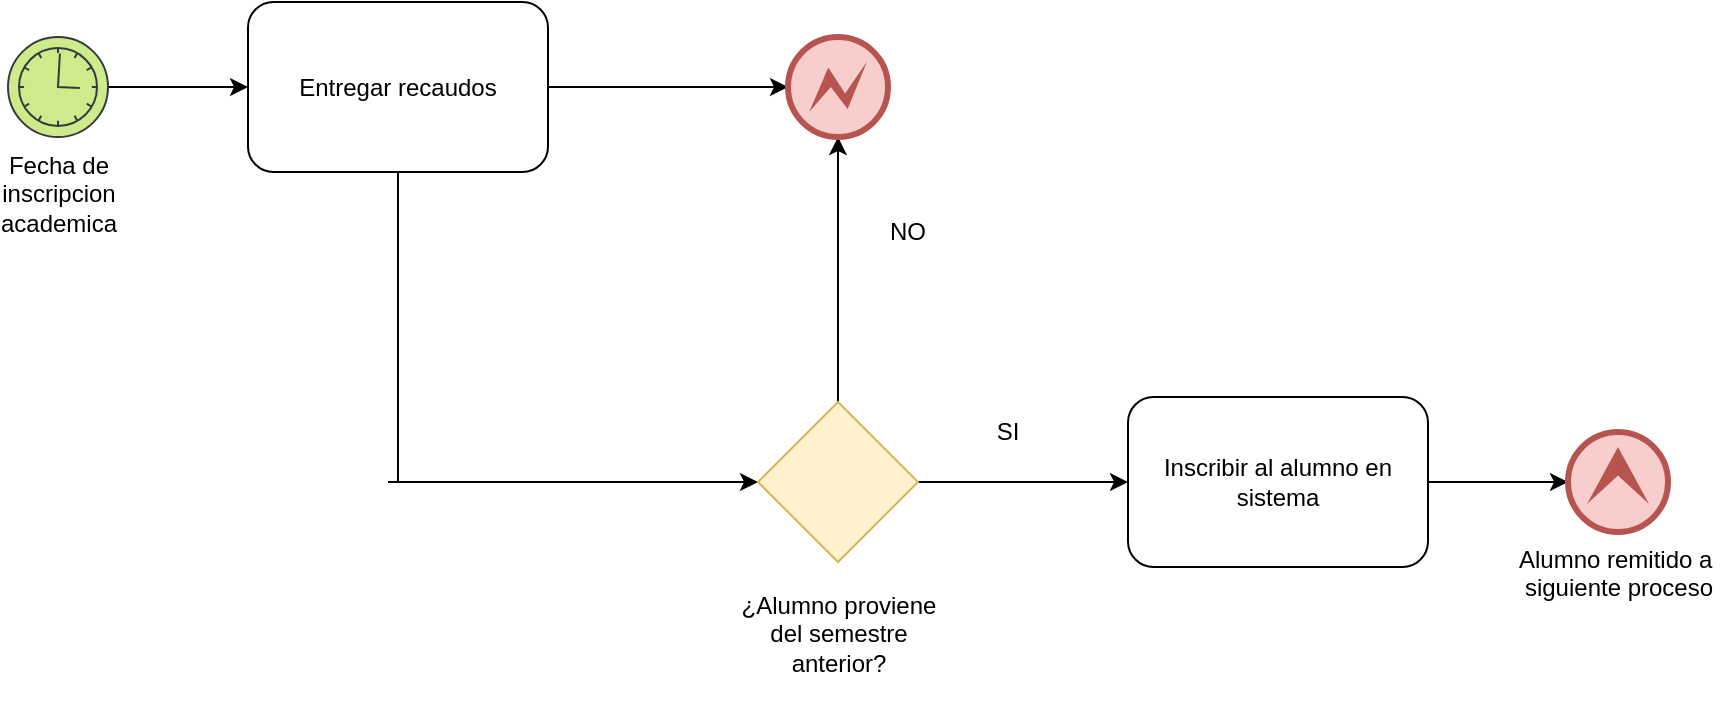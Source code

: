 <mxfile version="20.2.3" type="device"><diagram id="UdlDsa_mdp8liJgEaQET" name="Página-1"><mxGraphModel dx="1153" dy="721" grid="1" gridSize="10" guides="1" tooltips="1" connect="1" arrows="1" fold="1" page="1" pageScale="1" pageWidth="827" pageHeight="1169" math="0" shadow="0"><root><mxCell id="0"/><mxCell id="1" parent="0"/><mxCell id="hba8z5tfMxQEw57NzGwH-8" style="edgeStyle=orthogonalEdgeStyle;rounded=0;orthogonalLoop=1;jettySize=auto;html=1;entryX=0;entryY=0.5;entryDx=0;entryDy=0;entryPerimeter=0;" edge="1" parent="1" source="bkXg7s3gmlsYqQlyLjDE-2" target="hba8z5tfMxQEw57NzGwH-19"><mxGeometry relative="1" as="geometry"><mxPoint x="370" y="152.5" as="targetPoint"/></mxGeometry></mxCell><mxCell id="hba8z5tfMxQEw57NzGwH-10" style="edgeStyle=orthogonalEdgeStyle;rounded=0;orthogonalLoop=1;jettySize=auto;html=1;endArrow=none;endFill=0;" edge="1" parent="1" source="bkXg7s3gmlsYqQlyLjDE-2"><mxGeometry relative="1" as="geometry"><mxPoint x="225" y="350" as="targetPoint"/></mxGeometry></mxCell><mxCell id="bkXg7s3gmlsYqQlyLjDE-2" value="Entregar recaudos" style="rounded=1;whiteSpace=wrap;html=1;" parent="1" vertex="1"><mxGeometry x="150" y="110" width="150" height="85" as="geometry"/></mxCell><mxCell id="hba8z5tfMxQEw57NzGwH-7" style="edgeStyle=orthogonalEdgeStyle;rounded=0;orthogonalLoop=1;jettySize=auto;html=1;entryX=0;entryY=0.5;entryDx=0;entryDy=0;" edge="1" parent="1" source="hba8z5tfMxQEw57NzGwH-4" target="bkXg7s3gmlsYqQlyLjDE-2"><mxGeometry relative="1" as="geometry"/></mxCell><mxCell id="hba8z5tfMxQEw57NzGwH-4" value="Fecha de &lt;br&gt;inscripcion&lt;br&gt;academica" style="points=[[0.145,0.145,0],[0.5,0,0],[0.855,0.145,0],[1,0.5,0],[0.855,0.855,0],[0.5,1,0],[0.145,0.855,0],[0,0.5,0]];shape=mxgraph.bpmn.event;html=1;verticalLabelPosition=bottom;labelBackgroundColor=#ffffff;verticalAlign=top;align=center;perimeter=ellipsePerimeter;outlineConnect=0;aspect=fixed;outline=standard;symbol=timer;fillColor=#cdeb8b;strokeColor=#36393d;" vertex="1" parent="1"><mxGeometry x="30" y="127.5" width="50" height="50" as="geometry"/></mxCell><mxCell id="hba8z5tfMxQEw57NzGwH-16" style="edgeStyle=orthogonalEdgeStyle;rounded=0;orthogonalLoop=1;jettySize=auto;html=1;startArrow=none;startFill=0;endArrow=classic;endFill=1;" edge="1" parent="1" source="hba8z5tfMxQEw57NzGwH-5"><mxGeometry relative="1" as="geometry"><mxPoint x="810" y="350" as="targetPoint"/></mxGeometry></mxCell><mxCell id="hba8z5tfMxQEw57NzGwH-5" value="Inscribir al alumno en sistema" style="rounded=1;whiteSpace=wrap;html=1;" vertex="1" parent="1"><mxGeometry x="590" y="307.5" width="150" height="85" as="geometry"/></mxCell><mxCell id="hba8z5tfMxQEw57NzGwH-9" style="edgeStyle=orthogonalEdgeStyle;rounded=0;orthogonalLoop=1;jettySize=auto;html=1;entryX=0.5;entryY=1;entryDx=0;entryDy=0;entryPerimeter=0;" edge="1" parent="1" source="hba8z5tfMxQEw57NzGwH-6" target="hba8z5tfMxQEw57NzGwH-19"><mxGeometry relative="1" as="geometry"><mxPoint x="445" y="195" as="targetPoint"/></mxGeometry></mxCell><mxCell id="hba8z5tfMxQEw57NzGwH-11" style="edgeStyle=orthogonalEdgeStyle;rounded=0;orthogonalLoop=1;jettySize=auto;html=1;endArrow=none;endFill=0;startArrow=classic;startFill=1;" edge="1" parent="1" source="hba8z5tfMxQEw57NzGwH-6"><mxGeometry relative="1" as="geometry"><mxPoint x="220" y="350" as="targetPoint"/></mxGeometry></mxCell><mxCell id="hba8z5tfMxQEw57NzGwH-15" style="edgeStyle=orthogonalEdgeStyle;rounded=0;orthogonalLoop=1;jettySize=auto;html=1;entryX=0;entryY=0.5;entryDx=0;entryDy=0;startArrow=none;startFill=0;endArrow=classic;endFill=1;" edge="1" parent="1" source="hba8z5tfMxQEw57NzGwH-6" target="hba8z5tfMxQEw57NzGwH-5"><mxGeometry relative="1" as="geometry"/></mxCell><mxCell id="hba8z5tfMxQEw57NzGwH-6" value="" style="rhombus;whiteSpace=wrap;html=1;fillColor=#fff2cc;strokeColor=#d6b656;" vertex="1" parent="1"><mxGeometry x="405" y="310" width="80" height="80" as="geometry"/></mxCell><mxCell id="hba8z5tfMxQEw57NzGwH-13" value="NO" style="text;html=1;strokeColor=none;fillColor=none;align=center;verticalAlign=middle;whiteSpace=wrap;rounded=0;" vertex="1" parent="1"><mxGeometry x="450" y="210" width="60" height="30" as="geometry"/></mxCell><mxCell id="hba8z5tfMxQEw57NzGwH-14" value="SI" style="text;html=1;strokeColor=none;fillColor=none;align=center;verticalAlign=middle;whiteSpace=wrap;rounded=0;" vertex="1" parent="1"><mxGeometry x="500" y="310" width="60" height="30" as="geometry"/></mxCell><mxCell id="hba8z5tfMxQEw57NzGwH-17" value="¿Alumno proviene del semestre anterior?" style="text;html=1;strokeColor=none;fillColor=none;align=center;verticalAlign=middle;whiteSpace=wrap;rounded=0;" vertex="1" parent="1"><mxGeometry x="393.75" y="392.5" width="102.5" height="67.5" as="geometry"/></mxCell><mxCell id="hba8z5tfMxQEw57NzGwH-19" value="" style="points=[[0.145,0.145,0],[0.5,0,0],[0.855,0.145,0],[1,0.5,0],[0.855,0.855,0],[0.5,1,0],[0.145,0.855,0],[0,0.5,0]];shape=mxgraph.bpmn.event;html=1;verticalLabelPosition=bottom;labelBackgroundColor=#ffffff;verticalAlign=top;align=center;perimeter=ellipsePerimeter;outlineConnect=0;aspect=fixed;outline=end;symbol=error;fillColor=#f8cecc;strokeColor=#b85450;" vertex="1" parent="1"><mxGeometry x="420" y="127.5" width="50" height="50" as="geometry"/></mxCell><mxCell id="hba8z5tfMxQEw57NzGwH-21" value="Alumno remitido a&amp;nbsp;&lt;br&gt;siguiente proceso" style="points=[[0.145,0.145,0],[0.5,0,0],[0.855,0.145,0],[1,0.5,0],[0.855,0.855,0],[0.5,1,0],[0.145,0.855,0],[0,0.5,0]];shape=mxgraph.bpmn.event;html=1;verticalLabelPosition=bottom;labelBackgroundColor=#ffffff;verticalAlign=top;align=center;perimeter=ellipsePerimeter;outlineConnect=0;aspect=fixed;outline=end;symbol=escalation;fillColor=#f8cecc;strokeColor=#b85450;" vertex="1" parent="1"><mxGeometry x="810" y="325" width="50" height="50" as="geometry"/></mxCell></root></mxGraphModel></diagram></mxfile>
